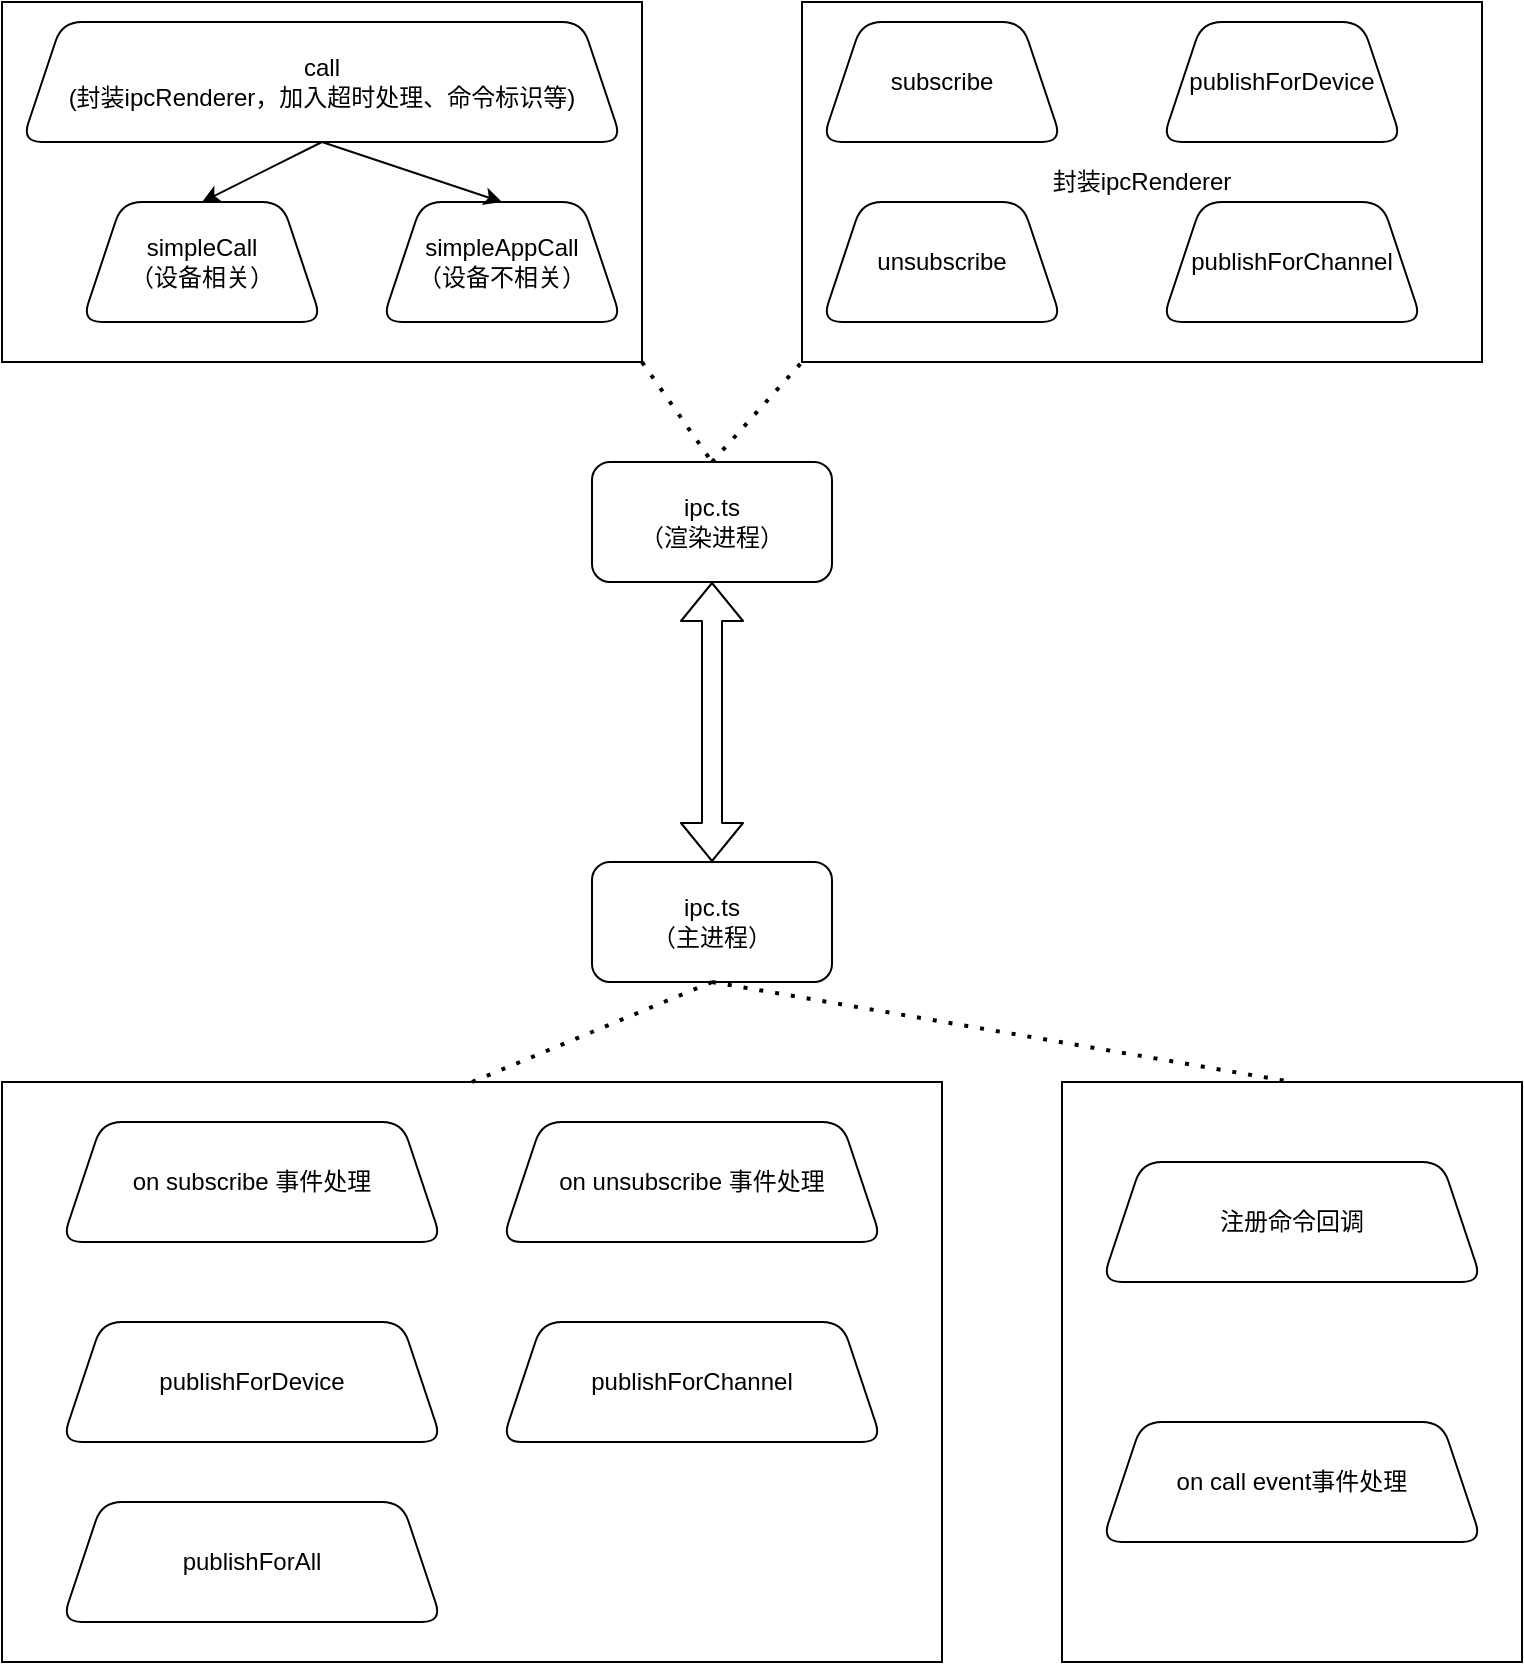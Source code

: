 <mxfile>
    <diagram id="QXd-Ozpx47u8C3YXpXWU" name="Page-1">
        <mxGraphModel dx="1044" dy="784" grid="1" gridSize="10" guides="1" tooltips="1" connect="1" arrows="1" fold="1" page="1" pageScale="1" pageWidth="850" pageHeight="1100" math="0" shadow="0">
            <root>
                <mxCell id="0"/>
                <mxCell id="1" parent="0"/>
                <mxCell id="2" value="ipc.ts&lt;br&gt;（渲染进程）" style="rounded=1;whiteSpace=wrap;html=1;" vertex="1" parent="1">
                    <mxGeometry x="335" y="250" width="120" height="60" as="geometry"/>
                </mxCell>
                <mxCell id="14" value="ipc.ts&lt;br&gt;（主进程）" style="rounded=1;whiteSpace=wrap;html=1;" vertex="1" parent="1">
                    <mxGeometry x="335" y="450" width="120" height="60" as="geometry"/>
                </mxCell>
                <mxCell id="21" value="封装ipcRenderer" style="rounded=0;whiteSpace=wrap;html=1;" vertex="1" parent="1">
                    <mxGeometry x="440" y="20" width="340" height="180" as="geometry"/>
                </mxCell>
                <mxCell id="22" value="subscribe" style="shape=trapezoid;perimeter=trapezoidPerimeter;whiteSpace=wrap;html=1;fixedSize=1;rounded=1;" vertex="1" parent="1">
                    <mxGeometry x="450" y="30" width="120" height="60" as="geometry"/>
                </mxCell>
                <mxCell id="23" value="unsubscribe" style="shape=trapezoid;perimeter=trapezoidPerimeter;whiteSpace=wrap;html=1;fixedSize=1;rounded=1;" vertex="1" parent="1">
                    <mxGeometry x="450" y="120" width="120" height="60" as="geometry"/>
                </mxCell>
                <mxCell id="24" value="publishForDevice" style="shape=trapezoid;perimeter=trapezoidPerimeter;whiteSpace=wrap;html=1;fixedSize=1;rounded=1;" vertex="1" parent="1">
                    <mxGeometry x="620" y="30" width="120" height="60" as="geometry"/>
                </mxCell>
                <mxCell id="25" value="publishForChannel" style="shape=trapezoid;perimeter=trapezoidPerimeter;whiteSpace=wrap;html=1;fixedSize=1;rounded=1;" vertex="1" parent="1">
                    <mxGeometry x="620" y="120" width="130" height="60" as="geometry"/>
                </mxCell>
                <mxCell id="31" value="&lt;span style=&quot;color: rgba(0, 0, 0, 0); font-family: monospace; font-size: 0px; text-align: start;&quot;&gt;%3CmxGraphModel%3E%3Croot%3E%3CmxCell%20id%3D%220%22%2F%3E%3CmxCell%20id%3D%221%22%20parent%3D%220%22%2F%3E%3CmxCell%20id%3D%222%22%20value%3D%22simpleCall%26lt%3Bbr%26gt%3B%EF%BC%88%E8%AE%BE%E5%A4%87%E7%9B%B8%E5%85%B3%EF%BC%89%22%20style%3D%22shape%3Dtrapezoid%3Bperimeter%3DtrapezoidPerimeter%3BwhiteSpace%3Dwrap%3Bhtml%3D1%3BfixedSize%3D1%3Brounded%3D1%3B%22%20vertex%3D%221%22%20parent%3D%221%22%3E%3CmxGeometry%20x%3D%2240%22%20y%3D%22140%22%20width%3D%22120%22%20height%3D%2260%22%20as%3D%22geometry%22%2F%3E%3C%2FmxCell%3E%3CmxCell%20id%3D%223%22%20value%3D%22simpleAppCall%26lt%3Bbr%26gt%3B%EF%BC%88%E8%AE%BE%E5%A4%87%E4%B8%8D%E7%9B%B8%E5%85%B3%EF%BC%89%22%20style%3D%22shape%3Dtrapezoid%3Bperimeter%3DtrapezoidPerimeter%3BwhiteSpace%3Dwrap%3Bhtml%3D1%3BfixedSize%3D1%3Brounded%3D1%3B%22%20vertex%3D%221%22%20parent%3D%221%22%3E%3CmxGeometry%20x%3D%22200%22%20y%3D%22140%22%20width%3D%22120%22%20height%3D%2260%22%20as%3D%22geometry%22%2F%3E%3C%2FmxCell%3E%3CmxCell%20id%3D%224%22%20value%3D%22call%26lt%3Bbr%26gt%3B(%E5%B0%81%E8%A3%85ipcRenderer%EF%BC%8C%E5%8A%A0%E5%85%A5%E8%B6%85%E6%97%B6%E5%A4%84%E7%90%86%E3%80%81%E5%91%BD%E4%BB%A4%E6%A0%87%E8%AF%86%E7%AD%89)%22%20style%3D%22shape%3Dtrapezoid%3Bperimeter%3DtrapezoidPerimeter%3BwhiteSpace%3Dwrap%3Bhtml%3D1%3BfixedSize%3D1%3Brounded%3D1%3B%22%20vertex%3D%221%22%20parent%3D%221%22%3E%3CmxGeometry%20x%3D%2220%22%20y%3D%2220%22%20width%3D%22300%22%20height%3D%2260%22%20as%3D%22geometry%22%2F%3E%3C%2FmxCell%3E%3CmxCell%20id%3D%225%22%20value%3D%22%22%20style%3D%22endArrow%3Dclassic%3Bhtml%3D1%3BexitX%3D0.5%3BexitY%3D1%3BexitDx%3D0%3BexitDy%3D0%3BentryX%3D0.5%3BentryY%3D0%3BentryDx%3D0%3BentryDy%3D0%3B%22%20edge%3D%221%22%20source%3D%224%22%20target%3D%222%22%20parent%3D%221%22%3E%3CmxGeometry%20width%3D%2250%22%20height%3D%2250%22%20relative%3D%221%22%20as%3D%22geometry%22%3E%3CmxPoint%20x%3D%22400%22%20y%3D%22220%22%20as%3D%22sourcePoint%22%2F%3E%3CmxPoint%20x%3D%22450%22%20y%3D%22170%22%20as%3D%22targetPoint%22%2F%3E%3C%2FmxGeometry%3E%3C%2FmxCell%3E%3CmxCell%20id%3D%226%22%20value%3D%22%22%20style%3D%22endArrow%3Dclassic%3Bhtml%3D1%3BexitX%3D0.5%3BexitY%3D1%3BexitDx%3D0%3BexitDy%3D0%3BentryX%3D0.5%3BentryY%3D0%3BentryDx%3D0%3BentryDy%3D0%3B%22%20edge%3D%221%22%20source%3D%224%22%20target%3D%223%22%20parent%3D%221%22%3E%3CmxGeometry%20width%3D%2250%22%20height%3D%2250%22%20relative%3D%221%22%20as%3D%22geometry%22%3E%3CmxPoint%20x%3D%22390%22%20y%3D%22110%22%20as%3D%22sourcePoint%22%2F%3E%3CmxPoint%20x%3D%22370%22%20y%3D%22170%22%20as%3D%22targetPoint%22%2F%3E%3C%2FmxGeometry%3E%3C%2FmxCell%3E%3C%2Froot%3E%3C%2FmxGraphModel%3E&lt;/span&gt;" style="rounded=0;whiteSpace=wrap;html=1;" vertex="1" parent="1">
                    <mxGeometry x="40" y="20" width="320" height="180" as="geometry"/>
                </mxCell>
                <mxCell id="37" value="simpleCall&lt;br&gt;（设备相关）" style="shape=trapezoid;perimeter=trapezoidPerimeter;whiteSpace=wrap;html=1;fixedSize=1;rounded=1;" vertex="1" parent="1">
                    <mxGeometry x="80" y="120" width="120" height="60" as="geometry"/>
                </mxCell>
                <mxCell id="38" value="simpleAppCall&lt;br&gt;（设备不相关）" style="shape=trapezoid;perimeter=trapezoidPerimeter;whiteSpace=wrap;html=1;fixedSize=1;rounded=1;" vertex="1" parent="1">
                    <mxGeometry x="230" y="120" width="120" height="60" as="geometry"/>
                </mxCell>
                <mxCell id="39" value="call&lt;br&gt;(封装ipcRenderer，加入超时处理、命令标识等)" style="shape=trapezoid;perimeter=trapezoidPerimeter;whiteSpace=wrap;html=1;fixedSize=1;rounded=1;" vertex="1" parent="1">
                    <mxGeometry x="50" y="30" width="300" height="60" as="geometry"/>
                </mxCell>
                <mxCell id="40" value="" style="endArrow=classic;html=1;exitX=0.5;exitY=1;exitDx=0;exitDy=0;entryX=0.5;entryY=0;entryDx=0;entryDy=0;" edge="1" parent="1" source="39" target="37">
                    <mxGeometry width="50" height="50" relative="1" as="geometry">
                        <mxPoint x="430" y="230" as="sourcePoint"/>
                        <mxPoint x="480" y="180" as="targetPoint"/>
                    </mxGeometry>
                </mxCell>
                <mxCell id="41" value="" style="endArrow=classic;html=1;exitX=0.5;exitY=1;exitDx=0;exitDy=0;entryX=0.5;entryY=0;entryDx=0;entryDy=0;" edge="1" parent="1" source="39" target="38">
                    <mxGeometry width="50" height="50" relative="1" as="geometry">
                        <mxPoint x="420" y="120" as="sourcePoint"/>
                        <mxPoint x="400" y="180" as="targetPoint"/>
                    </mxGeometry>
                </mxCell>
                <mxCell id="42" value="" style="endArrow=none;dashed=1;html=1;dashPattern=1 3;strokeWidth=2;exitX=1;exitY=1;exitDx=0;exitDy=0;entryX=0.5;entryY=0;entryDx=0;entryDy=0;" edge="1" parent="1" source="31" target="2">
                    <mxGeometry width="50" height="50" relative="1" as="geometry">
                        <mxPoint x="400" y="230" as="sourcePoint"/>
                        <mxPoint x="450" y="180" as="targetPoint"/>
                    </mxGeometry>
                </mxCell>
                <mxCell id="43" value="" style="endArrow=none;dashed=1;html=1;dashPattern=1 3;strokeWidth=2;entryX=0;entryY=1;entryDx=0;entryDy=0;exitX=0.5;exitY=0;exitDx=0;exitDy=0;" edge="1" parent="1" source="2" target="21">
                    <mxGeometry width="50" height="50" relative="1" as="geometry">
                        <mxPoint x="400" y="230" as="sourcePoint"/>
                        <mxPoint x="450" y="180" as="targetPoint"/>
                    </mxGeometry>
                </mxCell>
                <mxCell id="54" value="" style="rounded=0;whiteSpace=wrap;html=1;" vertex="1" parent="1">
                    <mxGeometry x="40" y="560" width="470" height="290" as="geometry"/>
                </mxCell>
                <mxCell id="62" value="on subscribe 事件处理" style="shape=trapezoid;perimeter=trapezoidPerimeter;whiteSpace=wrap;html=1;fixedSize=1;rounded=1;" vertex="1" parent="1">
                    <mxGeometry x="70" y="580" width="190" height="60" as="geometry"/>
                </mxCell>
                <mxCell id="63" value="on unsubscribe 事件处理" style="shape=trapezoid;perimeter=trapezoidPerimeter;whiteSpace=wrap;html=1;fixedSize=1;rounded=1;" vertex="1" parent="1">
                    <mxGeometry x="290" y="580" width="190" height="60" as="geometry"/>
                </mxCell>
                <mxCell id="64" value="publishForDevice" style="shape=trapezoid;perimeter=trapezoidPerimeter;whiteSpace=wrap;html=1;fixedSize=1;rounded=1;" vertex="1" parent="1">
                    <mxGeometry x="70" y="680" width="190" height="60" as="geometry"/>
                </mxCell>
                <mxCell id="65" value="publishForChannel" style="shape=trapezoid;perimeter=trapezoidPerimeter;whiteSpace=wrap;html=1;fixedSize=1;rounded=1;" vertex="1" parent="1">
                    <mxGeometry x="290" y="680" width="190" height="60" as="geometry"/>
                </mxCell>
                <mxCell id="66" value="publishForAll" style="shape=trapezoid;perimeter=trapezoidPerimeter;whiteSpace=wrap;html=1;fixedSize=1;rounded=1;" vertex="1" parent="1">
                    <mxGeometry x="70" y="770" width="190" height="60" as="geometry"/>
                </mxCell>
                <mxCell id="69" value="" style="rounded=0;whiteSpace=wrap;html=1;" vertex="1" parent="1">
                    <mxGeometry x="570" y="560" width="230" height="290" as="geometry"/>
                </mxCell>
                <mxCell id="70" value="注册命令回调" style="shape=trapezoid;perimeter=trapezoidPerimeter;whiteSpace=wrap;html=1;fixedSize=1;rounded=1;" vertex="1" parent="1">
                    <mxGeometry x="590" y="600" width="190" height="60" as="geometry"/>
                </mxCell>
                <mxCell id="71" value="on call event事件处理" style="shape=trapezoid;perimeter=trapezoidPerimeter;whiteSpace=wrap;html=1;fixedSize=1;rounded=1;" vertex="1" parent="1">
                    <mxGeometry x="590" y="730" width="190" height="60" as="geometry"/>
                </mxCell>
                <mxCell id="72" value="" style="endArrow=none;dashed=1;html=1;dashPattern=1 3;strokeWidth=2;entryX=0.5;entryY=1;entryDx=0;entryDy=0;exitX=0.5;exitY=0;exitDx=0;exitDy=0;" edge="1" parent="1" source="54" target="14">
                    <mxGeometry width="50" height="50" relative="1" as="geometry">
                        <mxPoint x="250" y="490" as="sourcePoint"/>
                        <mxPoint x="450" y="480" as="targetPoint"/>
                    </mxGeometry>
                </mxCell>
                <mxCell id="73" value="" style="endArrow=none;dashed=1;html=1;dashPattern=1 3;strokeWidth=2;entryX=0.5;entryY=0;entryDx=0;entryDy=0;exitX=0.5;exitY=1;exitDx=0;exitDy=0;" edge="1" parent="1" source="14" target="69">
                    <mxGeometry width="50" height="50" relative="1" as="geometry">
                        <mxPoint x="400" y="530" as="sourcePoint"/>
                        <mxPoint x="450" y="480" as="targetPoint"/>
                    </mxGeometry>
                </mxCell>
                <mxCell id="74" value="" style="shape=flexArrow;endArrow=classic;startArrow=classic;html=1;entryX=0.5;entryY=1;entryDx=0;entryDy=0;" edge="1" parent="1" source="14" target="2">
                    <mxGeometry width="100" height="100" relative="1" as="geometry">
                        <mxPoint x="370" y="460" as="sourcePoint"/>
                        <mxPoint x="470" y="360" as="targetPoint"/>
                    </mxGeometry>
                </mxCell>
            </root>
        </mxGraphModel>
    </diagram>
</mxfile>
